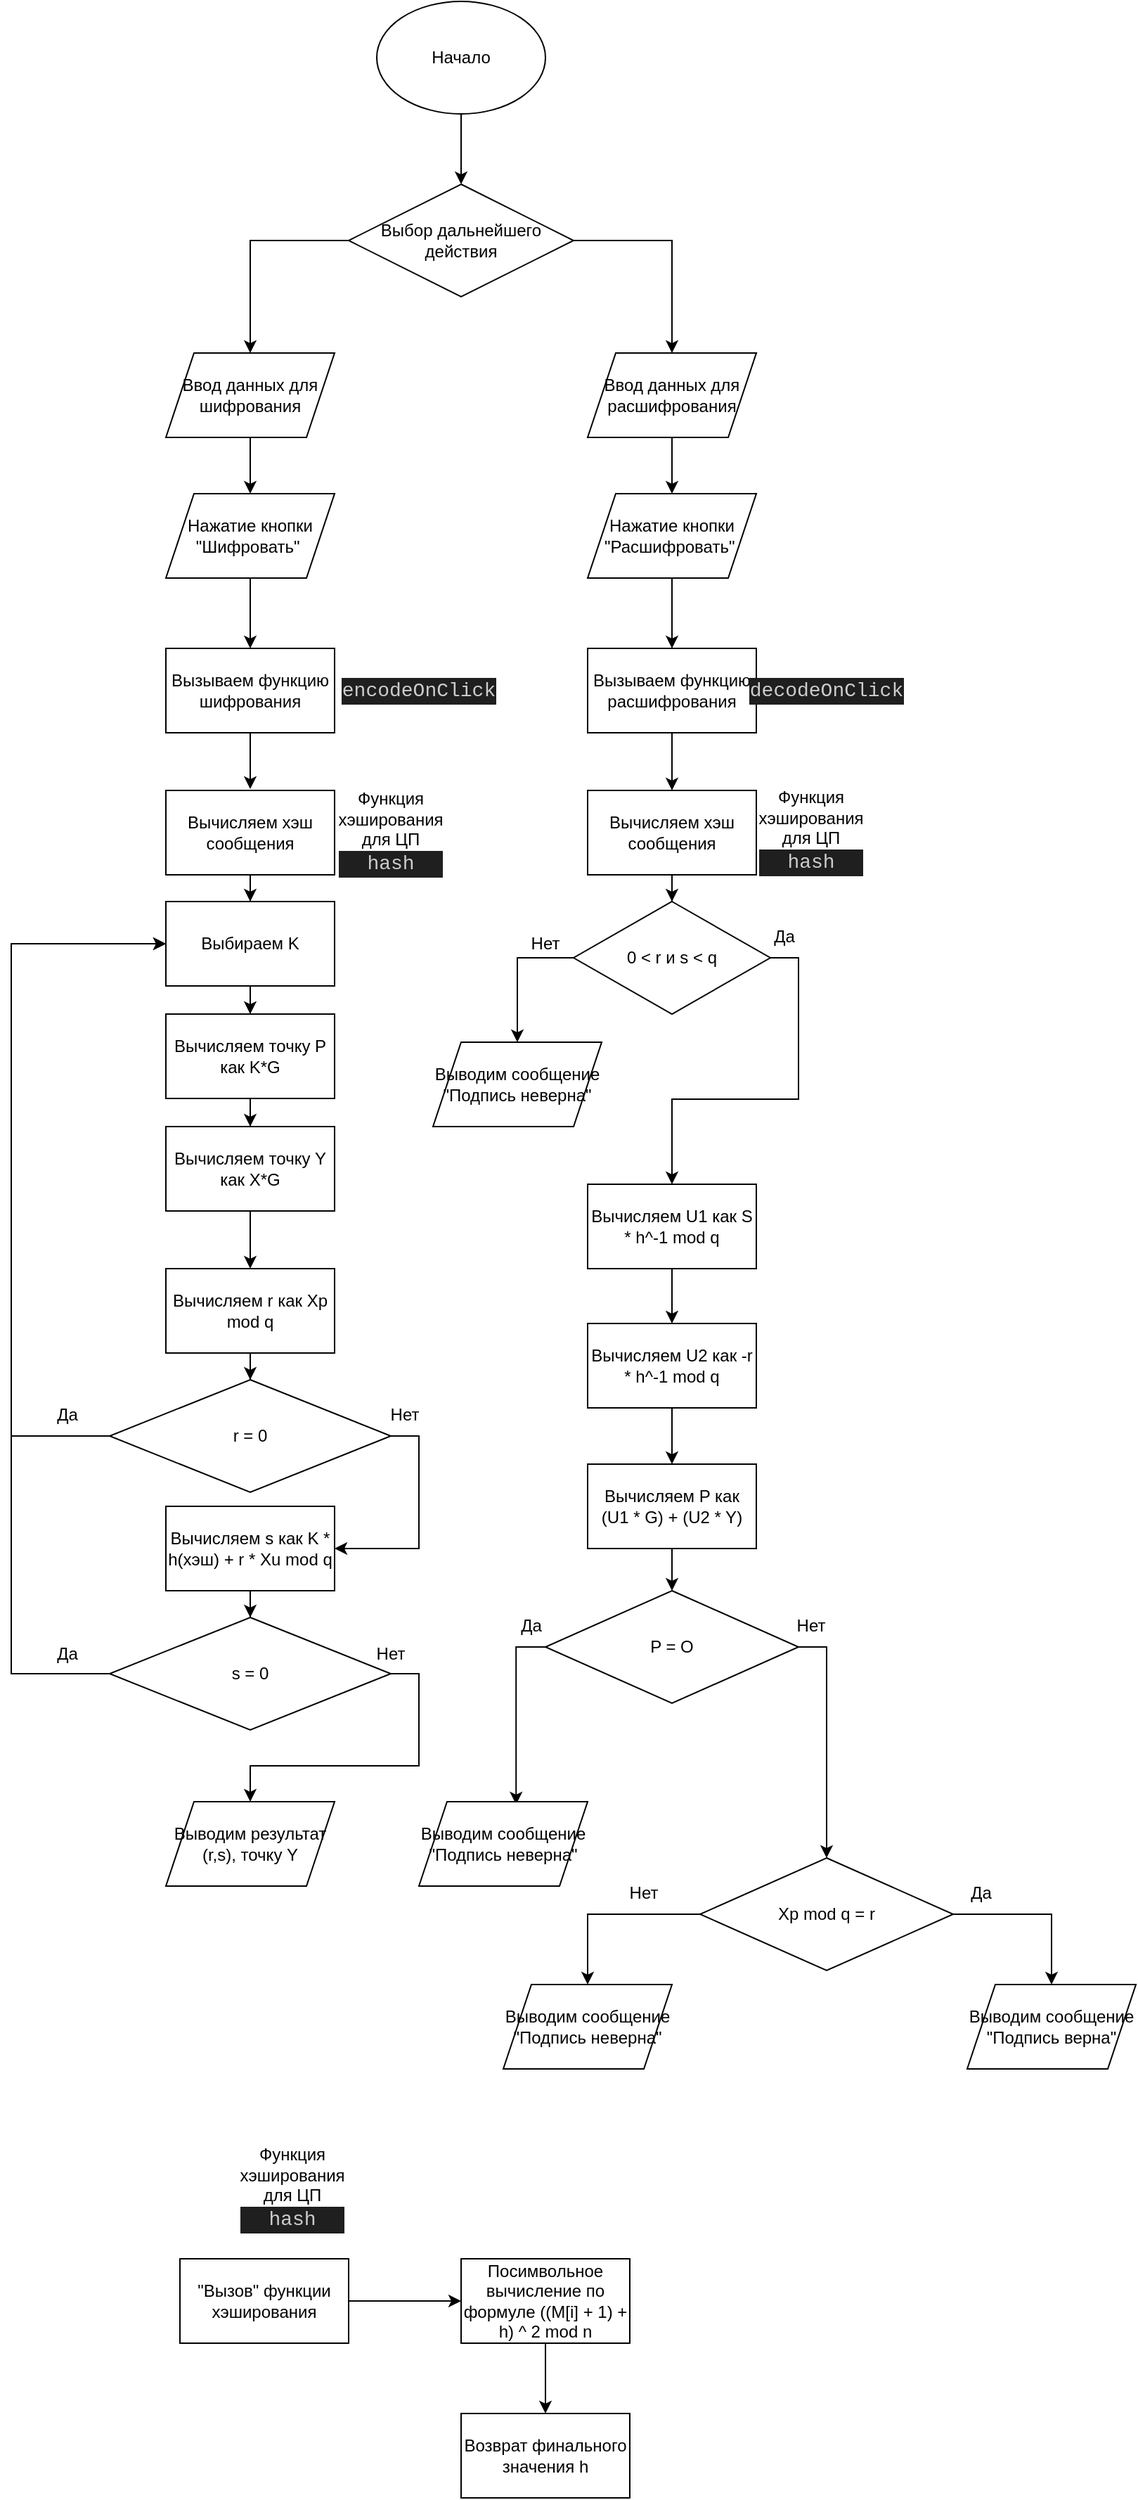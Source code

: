 <mxfile version="21.3.5" type="device">
  <diagram name="Страница 1" id="Bz_lrxthTzE5kPFzRARQ">
    <mxGraphModel dx="2514" dy="902" grid="1" gridSize="10" guides="1" tooltips="1" connect="1" arrows="1" fold="1" page="1" pageScale="1" pageWidth="827" pageHeight="1169" math="0" shadow="0">
      <root>
        <mxCell id="0" />
        <mxCell id="1" parent="0" />
        <mxCell id="dbUdUkjzLWqy8CMi3rsd-3" value="" style="edgeStyle=orthogonalEdgeStyle;rounded=0;orthogonalLoop=1;jettySize=auto;html=1;" parent="1" source="dbUdUkjzLWqy8CMi3rsd-1" target="dbUdUkjzLWqy8CMi3rsd-2" edge="1">
          <mxGeometry relative="1" as="geometry" />
        </mxCell>
        <mxCell id="dbUdUkjzLWqy8CMi3rsd-1" value="Начало" style="ellipse;whiteSpace=wrap;html=1;" parent="1" vertex="1">
          <mxGeometry x="170" y="350" width="120" height="80" as="geometry" />
        </mxCell>
        <mxCell id="dbUdUkjzLWqy8CMi3rsd-6" value="" style="edgeStyle=orthogonalEdgeStyle;rounded=0;orthogonalLoop=1;jettySize=auto;html=1;" parent="1" source="dbUdUkjzLWqy8CMi3rsd-2" target="dbUdUkjzLWqy8CMi3rsd-5" edge="1">
          <mxGeometry relative="1" as="geometry" />
        </mxCell>
        <mxCell id="dbUdUkjzLWqy8CMi3rsd-8" value="" style="edgeStyle=orthogonalEdgeStyle;rounded=0;orthogonalLoop=1;jettySize=auto;html=1;" parent="1" source="dbUdUkjzLWqy8CMi3rsd-2" target="dbUdUkjzLWqy8CMi3rsd-7" edge="1">
          <mxGeometry relative="1" as="geometry" />
        </mxCell>
        <mxCell id="dbUdUkjzLWqy8CMi3rsd-2" value="Выбор дальнейшего действия" style="rhombus;whiteSpace=wrap;html=1;" parent="1" vertex="1">
          <mxGeometry x="150" y="480" width="160" height="80" as="geometry" />
        </mxCell>
        <mxCell id="dbUdUkjzLWqy8CMi3rsd-10" value="" style="edgeStyle=orthogonalEdgeStyle;rounded=0;orthogonalLoop=1;jettySize=auto;html=1;" parent="1" source="dbUdUkjzLWqy8CMi3rsd-5" target="dbUdUkjzLWqy8CMi3rsd-9" edge="1">
          <mxGeometry relative="1" as="geometry" />
        </mxCell>
        <mxCell id="dbUdUkjzLWqy8CMi3rsd-5" value="Ввод данных для шифрования" style="shape=parallelogram;perimeter=parallelogramPerimeter;whiteSpace=wrap;html=1;fixedSize=1;" parent="1" vertex="1">
          <mxGeometry x="20" y="600" width="120" height="60" as="geometry" />
        </mxCell>
        <mxCell id="dbUdUkjzLWqy8CMi3rsd-12" value="" style="edgeStyle=orthogonalEdgeStyle;rounded=0;orthogonalLoop=1;jettySize=auto;html=1;" parent="1" source="dbUdUkjzLWqy8CMi3rsd-7" target="dbUdUkjzLWqy8CMi3rsd-11" edge="1">
          <mxGeometry relative="1" as="geometry" />
        </mxCell>
        <mxCell id="dbUdUkjzLWqy8CMi3rsd-7" value="Ввод данных для расшифрования" style="shape=parallelogram;perimeter=parallelogramPerimeter;whiteSpace=wrap;html=1;fixedSize=1;" parent="1" vertex="1">
          <mxGeometry x="320" y="600" width="120" height="60" as="geometry" />
        </mxCell>
        <mxCell id="dbUdUkjzLWqy8CMi3rsd-14" value="" style="edgeStyle=orthogonalEdgeStyle;rounded=0;orthogonalLoop=1;jettySize=auto;html=1;" parent="1" source="dbUdUkjzLWqy8CMi3rsd-9" edge="1">
          <mxGeometry relative="1" as="geometry">
            <mxPoint x="80" y="810" as="targetPoint" />
          </mxGeometry>
        </mxCell>
        <mxCell id="dbUdUkjzLWqy8CMi3rsd-9" value="Нажатие кнопки &quot;Шифровать&quot;&amp;nbsp;" style="shape=parallelogram;perimeter=parallelogramPerimeter;whiteSpace=wrap;html=1;fixedSize=1;" parent="1" vertex="1">
          <mxGeometry x="20" y="700" width="120" height="60" as="geometry" />
        </mxCell>
        <mxCell id="7dLT9rwAJLstXbqfptv8-66" value="" style="edgeStyle=orthogonalEdgeStyle;rounded=0;orthogonalLoop=1;jettySize=auto;html=1;" edge="1" parent="1" source="dbUdUkjzLWqy8CMi3rsd-11" target="7dLT9rwAJLstXbqfptv8-56">
          <mxGeometry relative="1" as="geometry" />
        </mxCell>
        <mxCell id="dbUdUkjzLWqy8CMi3rsd-11" value="Нажатие кнопки &quot;Расшифровать&quot;&amp;nbsp;" style="shape=parallelogram;perimeter=parallelogramPerimeter;whiteSpace=wrap;html=1;fixedSize=1;" parent="1" vertex="1">
          <mxGeometry x="320" y="700" width="120" height="60" as="geometry" />
        </mxCell>
        <mxCell id="7dLT9rwAJLstXbqfptv8-34" value="Выводим результат (r,s), точку Y" style="shape=parallelogram;perimeter=parallelogramPerimeter;whiteSpace=wrap;html=1;fixedSize=1;" vertex="1" parent="1">
          <mxGeometry x="20" y="1630" width="120" height="60" as="geometry" />
        </mxCell>
        <mxCell id="7dLT9rwAJLstXbqfptv8-42" value="" style="edgeStyle=orthogonalEdgeStyle;rounded=0;orthogonalLoop=1;jettySize=auto;html=1;" edge="1" parent="1" source="7dLT9rwAJLstXbqfptv8-39">
          <mxGeometry relative="1" as="geometry">
            <mxPoint x="80" y="910" as="targetPoint" />
          </mxGeometry>
        </mxCell>
        <mxCell id="7dLT9rwAJLstXbqfptv8-39" value="Вызываем функцию шифрования" style="rounded=0;whiteSpace=wrap;html=1;" vertex="1" parent="1">
          <mxGeometry x="20" y="810" width="120" height="60" as="geometry" />
        </mxCell>
        <mxCell id="7dLT9rwAJLstXbqfptv8-40" value="&lt;div style=&quot;color: rgb(204, 204, 204); background-color: rgb(31, 31, 31); font-family: Consolas, &amp;quot;Courier New&amp;quot;, monospace; font-size: 14px; line-height: 19px;&quot;&gt;&lt;div style=&quot;line-height: 19px;&quot;&gt;&lt;div style=&quot;line-height: 19px;&quot;&gt;encodeOnClick&lt;/div&gt;&lt;/div&gt;&lt;/div&gt;" style="text;html=1;strokeColor=none;fillColor=none;align=center;verticalAlign=middle;whiteSpace=wrap;rounded=0;" vertex="1" parent="1">
          <mxGeometry x="170" y="825" width="60" height="30" as="geometry" />
        </mxCell>
        <mxCell id="7dLT9rwAJLstXbqfptv8-145" value="" style="edgeStyle=orthogonalEdgeStyle;rounded=0;orthogonalLoop=1;jettySize=auto;html=1;" edge="1" parent="1" source="7dLT9rwAJLstXbqfptv8-45" target="7dLT9rwAJLstXbqfptv8-133">
          <mxGeometry relative="1" as="geometry" />
        </mxCell>
        <mxCell id="7dLT9rwAJLstXbqfptv8-45" value="Вычисляем хэш сообщения" style="whiteSpace=wrap;html=1;rounded=0;" vertex="1" parent="1">
          <mxGeometry x="20" y="911" width="120" height="60" as="geometry" />
        </mxCell>
        <mxCell id="7dLT9rwAJLstXbqfptv8-154" value="" style="edgeStyle=orthogonalEdgeStyle;rounded=0;orthogonalLoop=1;jettySize=auto;html=1;" edge="1" parent="1" source="7dLT9rwAJLstXbqfptv8-56" target="7dLT9rwAJLstXbqfptv8-85">
          <mxGeometry relative="1" as="geometry" />
        </mxCell>
        <mxCell id="7dLT9rwAJLstXbqfptv8-56" value="Вызываем функцию расшифрования" style="rounded=0;whiteSpace=wrap;html=1;" vertex="1" parent="1">
          <mxGeometry x="320" y="810" width="120" height="60" as="geometry" />
        </mxCell>
        <mxCell id="7dLT9rwAJLstXbqfptv8-69" value="&lt;div style=&quot;color: rgb(204, 204, 204); background-color: rgb(31, 31, 31); font-family: Consolas, &amp;quot;Courier New&amp;quot;, monospace; font-size: 14px; line-height: 19px;&quot;&gt;&lt;div style=&quot;line-height: 19px;&quot;&gt;&lt;div style=&quot;line-height: 19px;&quot;&gt;decodeOnClick&lt;/div&gt;&lt;/div&gt;&lt;/div&gt;" style="text;html=1;strokeColor=none;fillColor=none;align=center;verticalAlign=middle;whiteSpace=wrap;rounded=0;" vertex="1" parent="1">
          <mxGeometry x="460" y="825" width="60" height="30" as="geometry" />
        </mxCell>
        <mxCell id="7dLT9rwAJLstXbqfptv8-158" value="" style="edgeStyle=orthogonalEdgeStyle;rounded=0;orthogonalLoop=1;jettySize=auto;html=1;" edge="1" parent="1" source="7dLT9rwAJLstXbqfptv8-85" target="7dLT9rwAJLstXbqfptv8-157">
          <mxGeometry relative="1" as="geometry" />
        </mxCell>
        <mxCell id="7dLT9rwAJLstXbqfptv8-85" value="Вычисляем хэш сообщения" style="whiteSpace=wrap;html=1;rounded=0;" vertex="1" parent="1">
          <mxGeometry x="320" y="911" width="120" height="60" as="geometry" />
        </mxCell>
        <mxCell id="7dLT9rwAJLstXbqfptv8-90" value="" style="edgeStyle=orthogonalEdgeStyle;rounded=0;orthogonalLoop=1;jettySize=auto;html=1;" edge="1" parent="1" source="7dLT9rwAJLstXbqfptv8-88" target="7dLT9rwAJLstXbqfptv8-89">
          <mxGeometry relative="1" as="geometry" />
        </mxCell>
        <mxCell id="7dLT9rwAJLstXbqfptv8-92" value="" style="edgeStyle=orthogonalEdgeStyle;rounded=0;orthogonalLoop=1;jettySize=auto;html=1;" edge="1" parent="1" source="7dLT9rwAJLstXbqfptv8-88" target="7dLT9rwAJLstXbqfptv8-91">
          <mxGeometry relative="1" as="geometry" />
        </mxCell>
        <mxCell id="7dLT9rwAJLstXbqfptv8-88" value="Xp mod q = r" style="rhombus;whiteSpace=wrap;html=1;" vertex="1" parent="1">
          <mxGeometry x="400" y="1670" width="180" height="80" as="geometry" />
        </mxCell>
        <mxCell id="7dLT9rwAJLstXbqfptv8-89" value="Выводим сообщение &quot;Подпись верна&quot;" style="shape=parallelogram;perimeter=parallelogramPerimeter;whiteSpace=wrap;html=1;fixedSize=1;" vertex="1" parent="1">
          <mxGeometry x="590" y="1760" width="120" height="60" as="geometry" />
        </mxCell>
        <mxCell id="7dLT9rwAJLstXbqfptv8-91" value="Выводим сообщение &quot;Подпись неверна&quot;" style="shape=parallelogram;perimeter=parallelogramPerimeter;whiteSpace=wrap;html=1;fixedSize=1;" vertex="1" parent="1">
          <mxGeometry x="260" y="1760" width="120" height="60" as="geometry" />
        </mxCell>
        <mxCell id="7dLT9rwAJLstXbqfptv8-93" value="Да" style="text;html=1;strokeColor=none;fillColor=none;align=center;verticalAlign=middle;whiteSpace=wrap;rounded=0;" vertex="1" parent="1">
          <mxGeometry x="570" y="1680" width="60" height="30" as="geometry" />
        </mxCell>
        <mxCell id="7dLT9rwAJLstXbqfptv8-94" value="Нет" style="text;html=1;strokeColor=none;fillColor=none;align=center;verticalAlign=middle;whiteSpace=wrap;rounded=0;" vertex="1" parent="1">
          <mxGeometry x="330" y="1680" width="60" height="30" as="geometry" />
        </mxCell>
        <mxCell id="7dLT9rwAJLstXbqfptv8-97" value="" style="edgeStyle=orthogonalEdgeStyle;rounded=0;orthogonalLoop=1;jettySize=auto;html=1;" edge="1" parent="1" source="7dLT9rwAJLstXbqfptv8-95" target="7dLT9rwAJLstXbqfptv8-96">
          <mxGeometry relative="1" as="geometry" />
        </mxCell>
        <mxCell id="7dLT9rwAJLstXbqfptv8-95" value="&quot;Вызов&quot; функции хэширования" style="rounded=0;whiteSpace=wrap;html=1;" vertex="1" parent="1">
          <mxGeometry x="30" y="1955" width="120" height="60" as="geometry" />
        </mxCell>
        <mxCell id="7dLT9rwAJLstXbqfptv8-99" value="" style="edgeStyle=orthogonalEdgeStyle;rounded=0;orthogonalLoop=1;jettySize=auto;html=1;" edge="1" parent="1" source="7dLT9rwAJLstXbqfptv8-96" target="7dLT9rwAJLstXbqfptv8-98">
          <mxGeometry relative="1" as="geometry" />
        </mxCell>
        <mxCell id="7dLT9rwAJLstXbqfptv8-96" value="Посимвольное вычисление по формуле ((M[i] + 1) + h) ^ 2 mod n" style="whiteSpace=wrap;html=1;rounded=0;" vertex="1" parent="1">
          <mxGeometry x="230" y="1955" width="120" height="60" as="geometry" />
        </mxCell>
        <mxCell id="7dLT9rwAJLstXbqfptv8-98" value="Возврат финального значения h" style="whiteSpace=wrap;html=1;rounded=0;" vertex="1" parent="1">
          <mxGeometry x="230" y="2065" width="120" height="60" as="geometry" />
        </mxCell>
        <mxCell id="7dLT9rwAJLstXbqfptv8-100" value="Функция хэширования для ЦП&lt;br&gt;&lt;div style=&quot;color: rgb(204, 204, 204); background-color: rgb(31, 31, 31); font-family: Consolas, &amp;quot;Courier New&amp;quot;, monospace; font-size: 14px; line-height: 19px;&quot;&gt;hash&lt;/div&gt;" style="text;html=1;strokeColor=none;fillColor=none;align=center;verticalAlign=middle;whiteSpace=wrap;rounded=0;" vertex="1" parent="1">
          <mxGeometry x="80" y="1890" width="60" height="30" as="geometry" />
        </mxCell>
        <mxCell id="7dLT9rwAJLstXbqfptv8-101" value="Функция хэширования для ЦП&lt;br&gt;&lt;div style=&quot;color: rgb(204, 204, 204); background-color: rgb(31, 31, 31); font-family: Consolas, &amp;quot;Courier New&amp;quot;, monospace; font-size: 14px; line-height: 19px;&quot;&gt;hash&lt;/div&gt;" style="text;html=1;strokeColor=none;fillColor=none;align=center;verticalAlign=middle;whiteSpace=wrap;rounded=0;" vertex="1" parent="1">
          <mxGeometry x="150" y="926" width="60" height="30" as="geometry" />
        </mxCell>
        <mxCell id="7dLT9rwAJLstXbqfptv8-102" value="Функция хэширования для ЦП&lt;br&gt;&lt;div style=&quot;color: rgb(204, 204, 204); background-color: rgb(31, 31, 31); font-family: Consolas, &amp;quot;Courier New&amp;quot;, monospace; font-size: 14px; line-height: 19px;&quot;&gt;hash&lt;/div&gt;" style="text;html=1;strokeColor=none;fillColor=none;align=center;verticalAlign=middle;whiteSpace=wrap;rounded=0;" vertex="1" parent="1">
          <mxGeometry x="449" y="925" width="60" height="30" as="geometry" />
        </mxCell>
        <mxCell id="7dLT9rwAJLstXbqfptv8-141" value="" style="edgeStyle=orthogonalEdgeStyle;rounded=0;orthogonalLoop=1;jettySize=auto;html=1;" edge="1" parent="1" source="7dLT9rwAJLstXbqfptv8-129" target="7dLT9rwAJLstXbqfptv8-130">
          <mxGeometry relative="1" as="geometry" />
        </mxCell>
        <mxCell id="7dLT9rwAJLstXbqfptv8-129" value="Вычисляем точку P как K*G" style="whiteSpace=wrap;html=1;rounded=0;" vertex="1" parent="1">
          <mxGeometry x="20" y="1070" width="120" height="60" as="geometry" />
        </mxCell>
        <mxCell id="7dLT9rwAJLstXbqfptv8-140" value="" style="edgeStyle=orthogonalEdgeStyle;rounded=0;orthogonalLoop=1;jettySize=auto;html=1;" edge="1" parent="1" source="7dLT9rwAJLstXbqfptv8-130" target="7dLT9rwAJLstXbqfptv8-131">
          <mxGeometry relative="1" as="geometry" />
        </mxCell>
        <mxCell id="7dLT9rwAJLstXbqfptv8-130" value="Вычисляем точку Y как X*G" style="whiteSpace=wrap;html=1;rounded=0;" vertex="1" parent="1">
          <mxGeometry x="20" y="1150" width="120" height="60" as="geometry" />
        </mxCell>
        <mxCell id="7dLT9rwAJLstXbqfptv8-147" style="edgeStyle=orthogonalEdgeStyle;rounded=0;orthogonalLoop=1;jettySize=auto;html=1;entryX=0.5;entryY=0;entryDx=0;entryDy=0;" edge="1" parent="1" source="7dLT9rwAJLstXbqfptv8-131" target="7dLT9rwAJLstXbqfptv8-132">
          <mxGeometry relative="1" as="geometry" />
        </mxCell>
        <mxCell id="7dLT9rwAJLstXbqfptv8-131" value="Вычисляем r как Xp mod q" style="whiteSpace=wrap;html=1;rounded=0;" vertex="1" parent="1">
          <mxGeometry x="20" y="1251" width="120" height="60" as="geometry" />
        </mxCell>
        <mxCell id="7dLT9rwAJLstXbqfptv8-134" style="edgeStyle=orthogonalEdgeStyle;rounded=0;orthogonalLoop=1;jettySize=auto;html=1;entryX=0;entryY=0.5;entryDx=0;entryDy=0;" edge="1" parent="1" source="7dLT9rwAJLstXbqfptv8-132" target="7dLT9rwAJLstXbqfptv8-133">
          <mxGeometry relative="1" as="geometry">
            <Array as="points">
              <mxPoint x="-90" y="1370" />
              <mxPoint x="-90" y="1020" />
            </Array>
          </mxGeometry>
        </mxCell>
        <mxCell id="7dLT9rwAJLstXbqfptv8-139" style="edgeStyle=orthogonalEdgeStyle;rounded=0;orthogonalLoop=1;jettySize=auto;html=1;" edge="1" parent="1" source="7dLT9rwAJLstXbqfptv8-132" target="7dLT9rwAJLstXbqfptv8-136">
          <mxGeometry relative="1" as="geometry">
            <mxPoint x="210" y="1380" as="targetPoint" />
            <Array as="points">
              <mxPoint x="200" y="1370" />
              <mxPoint x="200" y="1450" />
            </Array>
          </mxGeometry>
        </mxCell>
        <mxCell id="7dLT9rwAJLstXbqfptv8-132" value="r = 0" style="rhombus;whiteSpace=wrap;html=1;" vertex="1" parent="1">
          <mxGeometry x="-20" y="1330" width="200" height="80" as="geometry" />
        </mxCell>
        <mxCell id="7dLT9rwAJLstXbqfptv8-146" style="edgeStyle=orthogonalEdgeStyle;rounded=0;orthogonalLoop=1;jettySize=auto;html=1;entryX=0.5;entryY=0;entryDx=0;entryDy=0;" edge="1" parent="1" source="7dLT9rwAJLstXbqfptv8-133" target="7dLT9rwAJLstXbqfptv8-129">
          <mxGeometry relative="1" as="geometry" />
        </mxCell>
        <mxCell id="7dLT9rwAJLstXbqfptv8-133" value="Выбираем K" style="whiteSpace=wrap;html=1;rounded=0;" vertex="1" parent="1">
          <mxGeometry x="20" y="990" width="120" height="60" as="geometry" />
        </mxCell>
        <mxCell id="7dLT9rwAJLstXbqfptv8-148" style="edgeStyle=orthogonalEdgeStyle;rounded=0;orthogonalLoop=1;jettySize=auto;html=1;entryX=0.5;entryY=0;entryDx=0;entryDy=0;" edge="1" parent="1" source="7dLT9rwAJLstXbqfptv8-136" target="7dLT9rwAJLstXbqfptv8-137">
          <mxGeometry relative="1" as="geometry" />
        </mxCell>
        <mxCell id="7dLT9rwAJLstXbqfptv8-136" value="Вычисляем s как K * h(хэш) + r * Xu mod q" style="whiteSpace=wrap;html=1;rounded=0;" vertex="1" parent="1">
          <mxGeometry x="20" y="1420" width="120" height="60" as="geometry" />
        </mxCell>
        <mxCell id="7dLT9rwAJLstXbqfptv8-138" style="edgeStyle=orthogonalEdgeStyle;rounded=0;orthogonalLoop=1;jettySize=auto;html=1;entryX=0;entryY=0.5;entryDx=0;entryDy=0;" edge="1" parent="1" source="7dLT9rwAJLstXbqfptv8-137" target="7dLT9rwAJLstXbqfptv8-133">
          <mxGeometry relative="1" as="geometry">
            <Array as="points">
              <mxPoint x="-90" y="1539" />
              <mxPoint x="-90" y="1020" />
            </Array>
          </mxGeometry>
        </mxCell>
        <mxCell id="7dLT9rwAJLstXbqfptv8-149" style="edgeStyle=orthogonalEdgeStyle;rounded=0;orthogonalLoop=1;jettySize=auto;html=1;exitX=1;exitY=0.5;exitDx=0;exitDy=0;" edge="1" parent="1" source="7dLT9rwAJLstXbqfptv8-137" target="7dLT9rwAJLstXbqfptv8-34">
          <mxGeometry relative="1" as="geometry" />
        </mxCell>
        <mxCell id="7dLT9rwAJLstXbqfptv8-137" value="s = 0" style="rhombus;whiteSpace=wrap;html=1;" vertex="1" parent="1">
          <mxGeometry x="-20" y="1499" width="200" height="80" as="geometry" />
        </mxCell>
        <mxCell id="7dLT9rwAJLstXbqfptv8-150" value="Да" style="text;html=1;strokeColor=none;fillColor=none;align=center;verticalAlign=middle;whiteSpace=wrap;rounded=0;" vertex="1" parent="1">
          <mxGeometry x="-80" y="1340" width="60" height="30" as="geometry" />
        </mxCell>
        <mxCell id="7dLT9rwAJLstXbqfptv8-151" value="Да" style="text;html=1;strokeColor=none;fillColor=none;align=center;verticalAlign=middle;whiteSpace=wrap;rounded=0;" vertex="1" parent="1">
          <mxGeometry x="-80" y="1510" width="60" height="30" as="geometry" />
        </mxCell>
        <mxCell id="7dLT9rwAJLstXbqfptv8-152" value="Нет" style="text;html=1;strokeColor=none;fillColor=none;align=center;verticalAlign=middle;whiteSpace=wrap;rounded=0;" vertex="1" parent="1">
          <mxGeometry x="160" y="1340" width="60" height="30" as="geometry" />
        </mxCell>
        <mxCell id="7dLT9rwAJLstXbqfptv8-153" value="Нет" style="text;html=1;strokeColor=none;fillColor=none;align=center;verticalAlign=middle;whiteSpace=wrap;rounded=0;" vertex="1" parent="1">
          <mxGeometry x="150" y="1510" width="60" height="30" as="geometry" />
        </mxCell>
        <mxCell id="7dLT9rwAJLstXbqfptv8-160" style="edgeStyle=orthogonalEdgeStyle;rounded=0;orthogonalLoop=1;jettySize=auto;html=1;entryX=0.5;entryY=0;entryDx=0;entryDy=0;exitX=0;exitY=0.5;exitDx=0;exitDy=0;" edge="1" parent="1" source="7dLT9rwAJLstXbqfptv8-157" target="7dLT9rwAJLstXbqfptv8-159">
          <mxGeometry relative="1" as="geometry" />
        </mxCell>
        <mxCell id="7dLT9rwAJLstXbqfptv8-164" value="" style="edgeStyle=orthogonalEdgeStyle;rounded=0;orthogonalLoop=1;jettySize=auto;html=1;exitX=1;exitY=0.5;exitDx=0;exitDy=0;" edge="1" parent="1" source="7dLT9rwAJLstXbqfptv8-157" target="7dLT9rwAJLstXbqfptv8-163">
          <mxGeometry relative="1" as="geometry" />
        </mxCell>
        <mxCell id="7dLT9rwAJLstXbqfptv8-157" value="0 &amp;lt; r и s &amp;lt; q" style="rhombus;whiteSpace=wrap;html=1;rounded=0;" vertex="1" parent="1">
          <mxGeometry x="310" y="990" width="140" height="80" as="geometry" />
        </mxCell>
        <mxCell id="7dLT9rwAJLstXbqfptv8-159" value="Выводим сообщение &quot;Подпись неверна&quot;" style="shape=parallelogram;perimeter=parallelogramPerimeter;whiteSpace=wrap;html=1;fixedSize=1;" vertex="1" parent="1">
          <mxGeometry x="210" y="1090" width="120" height="60" as="geometry" />
        </mxCell>
        <mxCell id="7dLT9rwAJLstXbqfptv8-162" value="Нет" style="text;html=1;strokeColor=none;fillColor=none;align=center;verticalAlign=middle;whiteSpace=wrap;rounded=0;" vertex="1" parent="1">
          <mxGeometry x="260" y="1005" width="60" height="30" as="geometry" />
        </mxCell>
        <mxCell id="7dLT9rwAJLstXbqfptv8-167" value="" style="edgeStyle=orthogonalEdgeStyle;rounded=0;orthogonalLoop=1;jettySize=auto;html=1;" edge="1" parent="1" source="7dLT9rwAJLstXbqfptv8-163" target="7dLT9rwAJLstXbqfptv8-166">
          <mxGeometry relative="1" as="geometry" />
        </mxCell>
        <mxCell id="7dLT9rwAJLstXbqfptv8-163" value="Вычисляем U1 как S * h^-1 mod q" style="whiteSpace=wrap;html=1;rounded=0;" vertex="1" parent="1">
          <mxGeometry x="320" y="1191" width="120" height="60" as="geometry" />
        </mxCell>
        <mxCell id="7dLT9rwAJLstXbqfptv8-165" value="Да" style="text;html=1;strokeColor=none;fillColor=none;align=center;verticalAlign=middle;whiteSpace=wrap;rounded=0;" vertex="1" parent="1">
          <mxGeometry x="430" y="1000" width="60" height="30" as="geometry" />
        </mxCell>
        <mxCell id="7dLT9rwAJLstXbqfptv8-170" value="" style="edgeStyle=orthogonalEdgeStyle;rounded=0;orthogonalLoop=1;jettySize=auto;html=1;" edge="1" parent="1" source="7dLT9rwAJLstXbqfptv8-166" target="7dLT9rwAJLstXbqfptv8-169">
          <mxGeometry relative="1" as="geometry" />
        </mxCell>
        <mxCell id="7dLT9rwAJLstXbqfptv8-166" value="Вычисляем U2 как -r * h^-1 mod q" style="whiteSpace=wrap;html=1;rounded=0;" vertex="1" parent="1">
          <mxGeometry x="320" y="1290" width="120" height="60" as="geometry" />
        </mxCell>
        <mxCell id="7dLT9rwAJLstXbqfptv8-172" value="" style="edgeStyle=orthogonalEdgeStyle;rounded=0;orthogonalLoop=1;jettySize=auto;html=1;" edge="1" parent="1" source="7dLT9rwAJLstXbqfptv8-169" target="7dLT9rwAJLstXbqfptv8-171">
          <mxGeometry relative="1" as="geometry" />
        </mxCell>
        <mxCell id="7dLT9rwAJLstXbqfptv8-169" value="Вычисляем P как (U1 * G) + (U2 * Y)" style="whiteSpace=wrap;html=1;rounded=0;" vertex="1" parent="1">
          <mxGeometry x="320" y="1390" width="120" height="60" as="geometry" />
        </mxCell>
        <mxCell id="7dLT9rwAJLstXbqfptv8-173" style="edgeStyle=orthogonalEdgeStyle;rounded=0;orthogonalLoop=1;jettySize=auto;html=1;exitX=1;exitY=0.5;exitDx=0;exitDy=0;" edge="1" parent="1" source="7dLT9rwAJLstXbqfptv8-171" target="7dLT9rwAJLstXbqfptv8-88">
          <mxGeometry relative="1" as="geometry" />
        </mxCell>
        <mxCell id="7dLT9rwAJLstXbqfptv8-175" style="edgeStyle=orthogonalEdgeStyle;rounded=0;orthogonalLoop=1;jettySize=auto;html=1;exitX=0;exitY=0.5;exitDx=0;exitDy=0;entryX=0.576;entryY=0.033;entryDx=0;entryDy=0;entryPerimeter=0;" edge="1" parent="1" source="7dLT9rwAJLstXbqfptv8-171" target="7dLT9rwAJLstXbqfptv8-174">
          <mxGeometry relative="1" as="geometry" />
        </mxCell>
        <mxCell id="7dLT9rwAJLstXbqfptv8-171" value="P = O" style="rhombus;whiteSpace=wrap;html=1;rounded=0;" vertex="1" parent="1">
          <mxGeometry x="290" y="1480" width="180" height="80" as="geometry" />
        </mxCell>
        <mxCell id="7dLT9rwAJLstXbqfptv8-174" value="Выводим сообщение &quot;Подпись неверна&quot;" style="shape=parallelogram;perimeter=parallelogramPerimeter;whiteSpace=wrap;html=1;fixedSize=1;" vertex="1" parent="1">
          <mxGeometry x="200" y="1630" width="120" height="60" as="geometry" />
        </mxCell>
        <mxCell id="7dLT9rwAJLstXbqfptv8-176" value="Нет" style="text;html=1;strokeColor=none;fillColor=none;align=center;verticalAlign=middle;whiteSpace=wrap;rounded=0;" vertex="1" parent="1">
          <mxGeometry x="449" y="1490" width="60" height="30" as="geometry" />
        </mxCell>
        <mxCell id="7dLT9rwAJLstXbqfptv8-177" value="Да" style="text;html=1;strokeColor=none;fillColor=none;align=center;verticalAlign=middle;whiteSpace=wrap;rounded=0;" vertex="1" parent="1">
          <mxGeometry x="250" y="1490" width="60" height="30" as="geometry" />
        </mxCell>
      </root>
    </mxGraphModel>
  </diagram>
</mxfile>
